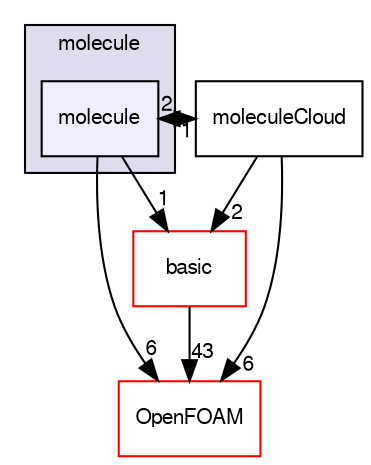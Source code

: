 digraph "src/lagrangian/molecularDynamics/molecule/molecule" {
  bgcolor=transparent;
  compound=true
  node [ fontsize="10", fontname="FreeSans"];
  edge [ labelfontsize="10", labelfontname="FreeSans"];
  subgraph clusterdir_9c91f16e68bfa950e60056a05e24ffb3 {
    graph [ bgcolor="#ddddee", pencolor="black", label="molecule" fontname="FreeSans", fontsize="10", URL="dir_9c91f16e68bfa950e60056a05e24ffb3.html"]
  dir_f4ed4e1dc19e7fe78d06c92678069ea2 [shape=box, label="molecule", style="filled", fillcolor="#eeeeff", pencolor="black", URL="dir_f4ed4e1dc19e7fe78d06c92678069ea2.html"];
  }
  dir_9c590f1399dcaacc60516dead6eb8c86 [shape=box label="moleculeCloud" URL="dir_9c590f1399dcaacc60516dead6eb8c86.html"];
  dir_c5473ff19b20e6ec4dfe5c310b3778a8 [shape=box label="OpenFOAM" color="red" URL="dir_c5473ff19b20e6ec4dfe5c310b3778a8.html"];
  dir_584e0ab0901b4327f36f4285cac7f2f8 [shape=box label="basic" color="red" URL="dir_584e0ab0901b4327f36f4285cac7f2f8.html"];
  dir_f4ed4e1dc19e7fe78d06c92678069ea2->dir_9c590f1399dcaacc60516dead6eb8c86 [headlabel="2", labeldistance=1.5 headhref="dir_001456_001457.html"];
  dir_f4ed4e1dc19e7fe78d06c92678069ea2->dir_c5473ff19b20e6ec4dfe5c310b3778a8 [headlabel="6", labeldistance=1.5 headhref="dir_001456_001706.html"];
  dir_f4ed4e1dc19e7fe78d06c92678069ea2->dir_584e0ab0901b4327f36f4285cac7f2f8 [headlabel="1", labeldistance=1.5 headhref="dir_001456_001179.html"];
  dir_9c590f1399dcaacc60516dead6eb8c86->dir_f4ed4e1dc19e7fe78d06c92678069ea2 [headlabel="1", labeldistance=1.5 headhref="dir_001457_001456.html"];
  dir_9c590f1399dcaacc60516dead6eb8c86->dir_c5473ff19b20e6ec4dfe5c310b3778a8 [headlabel="6", labeldistance=1.5 headhref="dir_001457_001706.html"];
  dir_9c590f1399dcaacc60516dead6eb8c86->dir_584e0ab0901b4327f36f4285cac7f2f8 [headlabel="2", labeldistance=1.5 headhref="dir_001457_001179.html"];
  dir_584e0ab0901b4327f36f4285cac7f2f8->dir_c5473ff19b20e6ec4dfe5c310b3778a8 [headlabel="43", labeldistance=1.5 headhref="dir_001179_001706.html"];
}

